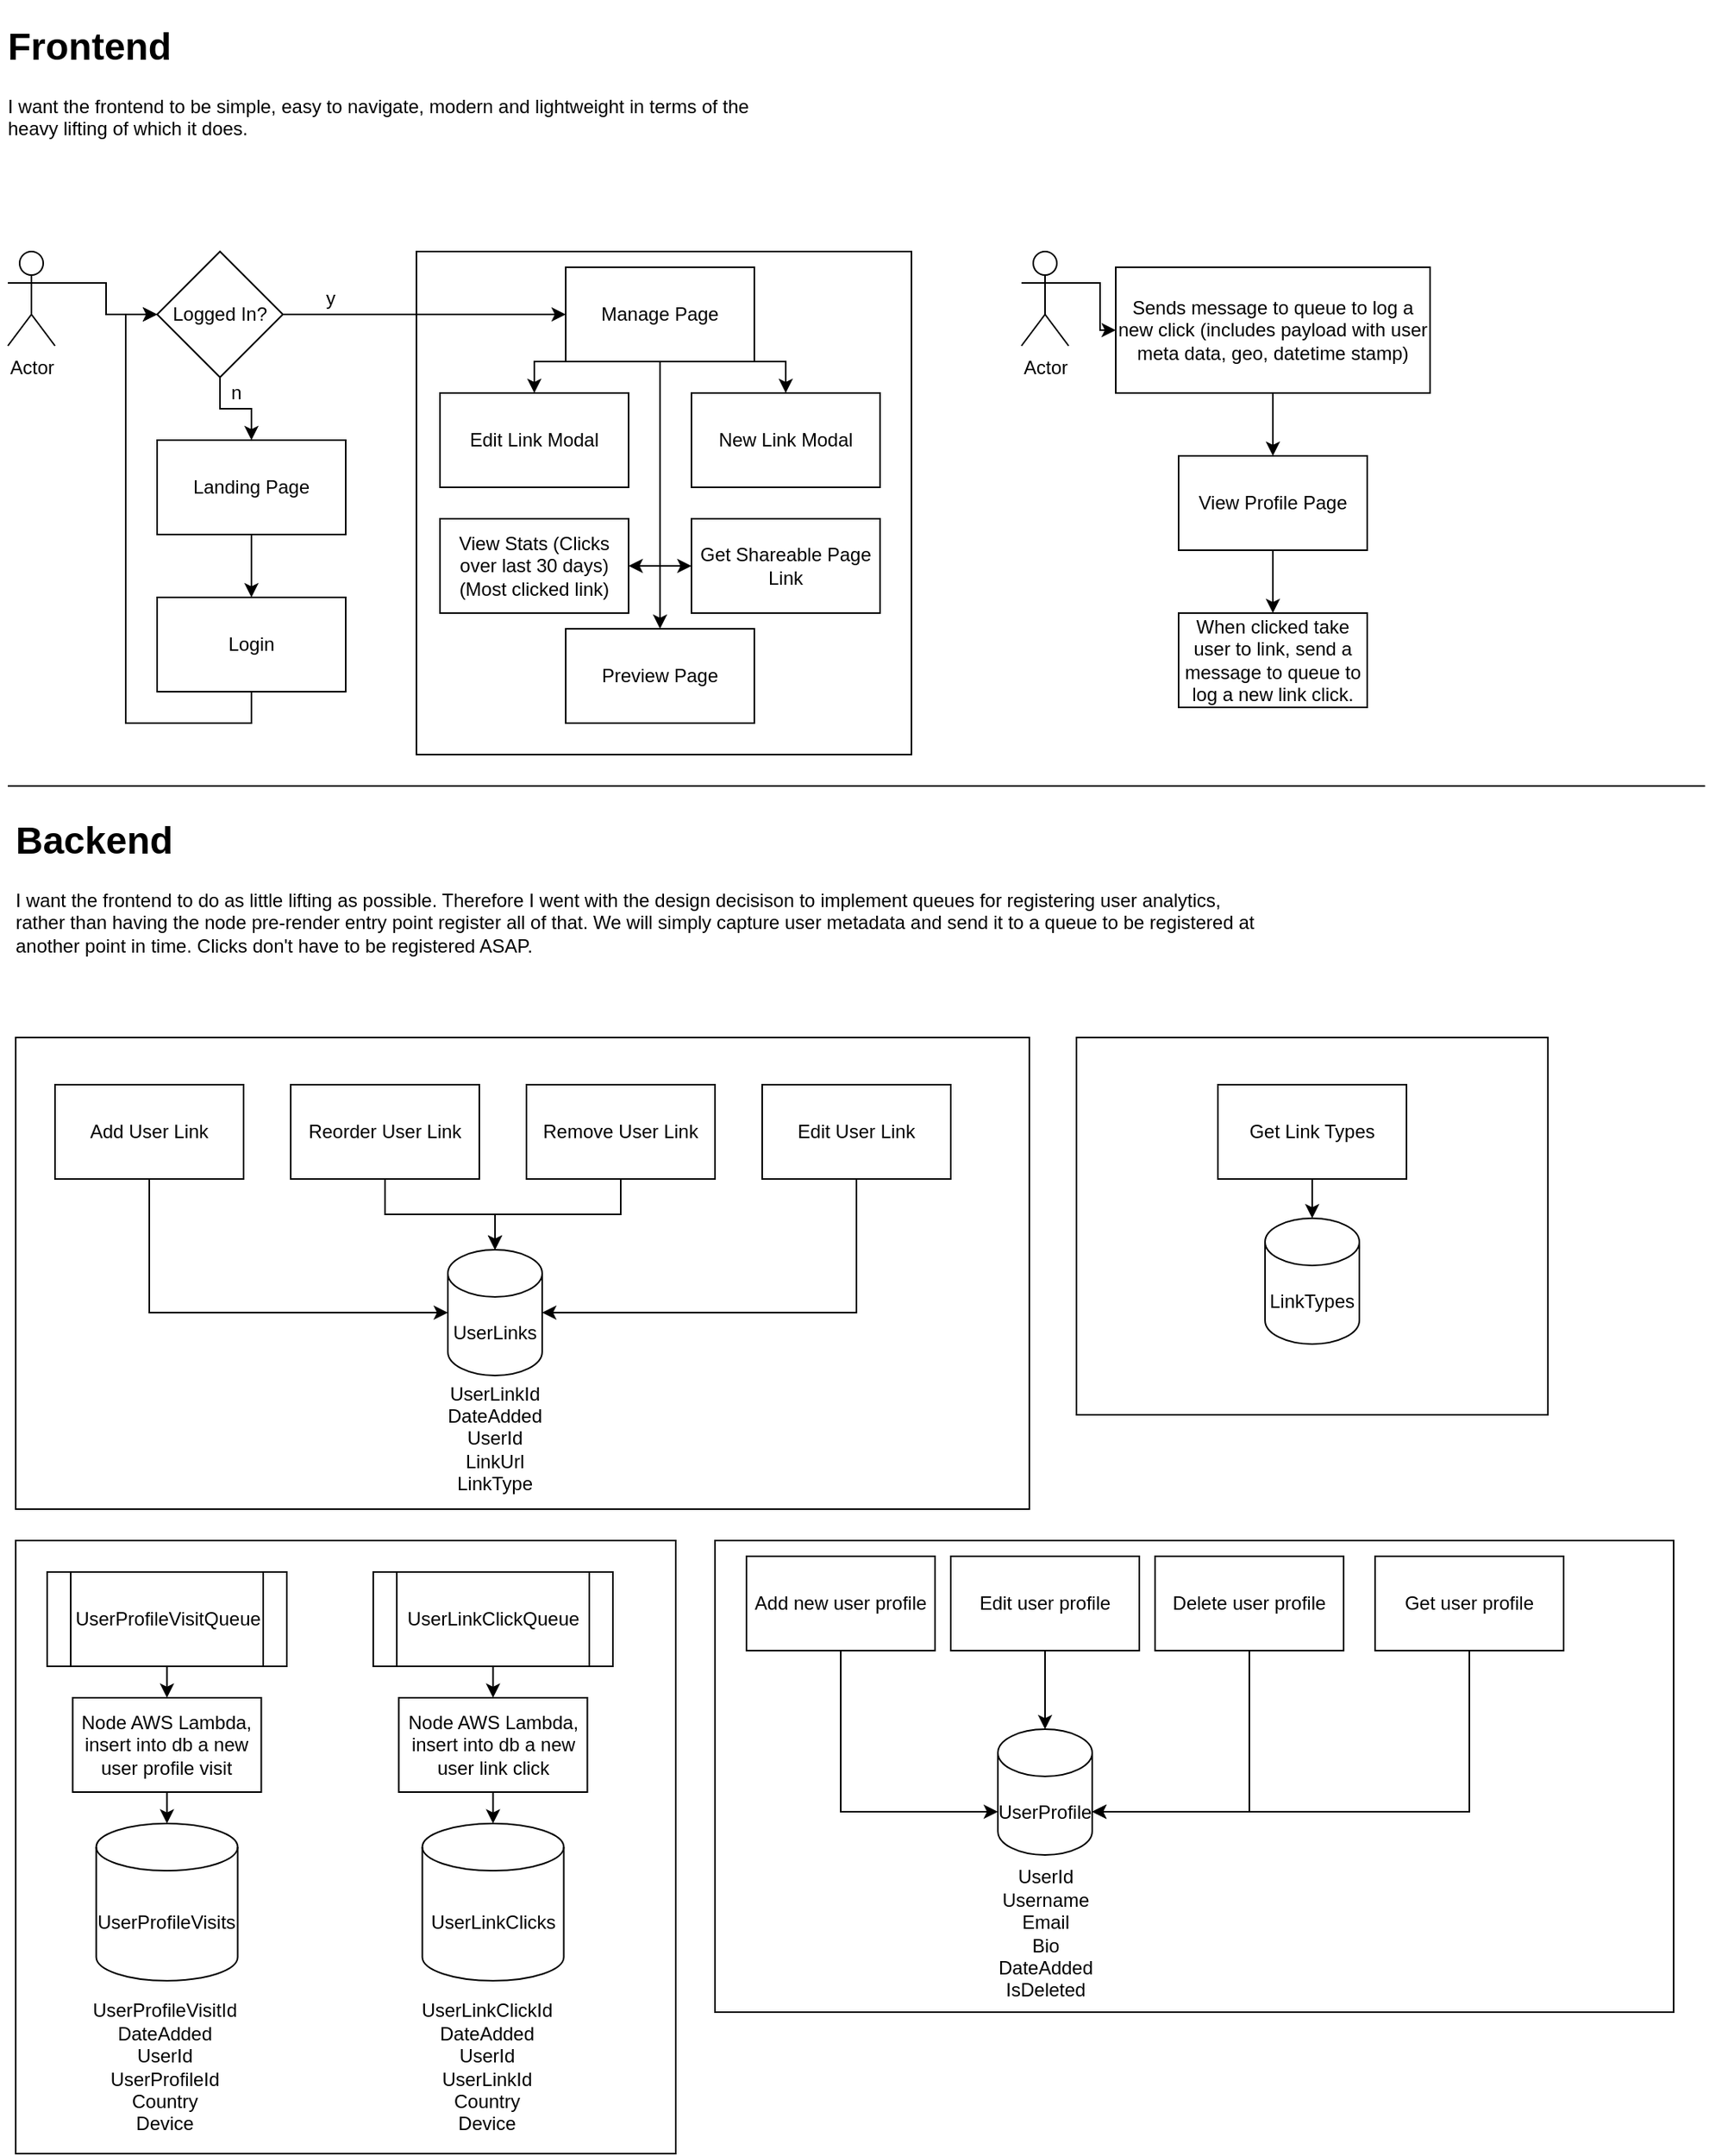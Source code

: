 <mxfile version="17.4.5" type="device"><diagram id="8ASC1xguJufbN_3gD34Q" name="Page-1"><mxGraphModel dx="1422" dy="758" grid="1" gridSize="10" guides="1" tooltips="1" connect="1" arrows="1" fold="1" page="1" pageScale="1" pageWidth="1100" pageHeight="850" math="0" shadow="0"><root><mxCell id="0"/><mxCell id="1" parent="0"/><mxCell id="tZXyoxqMs1O7RnyWs9X6-81" value="" style="rounded=0;whiteSpace=wrap;html=1;fillColor=none;" vertex="1" parent="1"><mxGeometry x="460" y="1000" width="610" height="300" as="geometry"/></mxCell><mxCell id="tZXyoxqMs1O7RnyWs9X6-37" value="" style="rounded=0;whiteSpace=wrap;html=1;fillColor=none;" vertex="1" parent="1"><mxGeometry x="270" y="180" width="315" height="320" as="geometry"/></mxCell><mxCell id="tZXyoxqMs1O7RnyWs9X6-11" value="" style="rounded=0;whiteSpace=wrap;html=1;fillColor=none;" vertex="1" parent="1"><mxGeometry x="690" y="680" width="300" height="240" as="geometry"/></mxCell><mxCell id="tZXyoxqMs1O7RnyWs9X6-9" value="" style="rounded=0;whiteSpace=wrap;html=1;fillColor=none;" vertex="1" parent="1"><mxGeometry x="15" y="680" width="645" height="300" as="geometry"/></mxCell><mxCell id="tZXyoxqMs1O7RnyWs9X6-3" value="UserLinks" style="shape=cylinder3;whiteSpace=wrap;html=1;boundedLbl=1;backgroundOutline=1;size=15;" vertex="1" parent="1"><mxGeometry x="290" y="815" width="60" height="80" as="geometry"/></mxCell><mxCell id="tZXyoxqMs1O7RnyWs9X6-4" value="LinkTypes" style="shape=cylinder3;whiteSpace=wrap;html=1;boundedLbl=1;backgroundOutline=1;size=15;" vertex="1" parent="1"><mxGeometry x="810" y="795" width="60" height="80" as="geometry"/></mxCell><mxCell id="tZXyoxqMs1O7RnyWs9X6-15" style="edgeStyle=orthogonalEdgeStyle;rounded=0;orthogonalLoop=1;jettySize=auto;html=1;exitX=0.5;exitY=1;exitDx=0;exitDy=0;entryX=0;entryY=0.5;entryDx=0;entryDy=0;entryPerimeter=0;" edge="1" parent="1" source="tZXyoxqMs1O7RnyWs9X6-5" target="tZXyoxqMs1O7RnyWs9X6-3"><mxGeometry relative="1" as="geometry"/></mxCell><mxCell id="tZXyoxqMs1O7RnyWs9X6-5" value="Add User Link" style="rounded=0;whiteSpace=wrap;html=1;" vertex="1" parent="1"><mxGeometry x="40" y="710" width="120" height="60" as="geometry"/></mxCell><mxCell id="tZXyoxqMs1O7RnyWs9X6-14" style="edgeStyle=orthogonalEdgeStyle;rounded=0;orthogonalLoop=1;jettySize=auto;html=1;exitX=0.5;exitY=1;exitDx=0;exitDy=0;" edge="1" parent="1" source="tZXyoxqMs1O7RnyWs9X6-6" target="tZXyoxqMs1O7RnyWs9X6-3"><mxGeometry relative="1" as="geometry"/></mxCell><mxCell id="tZXyoxqMs1O7RnyWs9X6-6" value="Reorder User Link" style="whiteSpace=wrap;html=1;" vertex="1" parent="1"><mxGeometry x="190" y="710" width="120" height="60" as="geometry"/></mxCell><mxCell id="tZXyoxqMs1O7RnyWs9X6-13" style="edgeStyle=orthogonalEdgeStyle;rounded=0;orthogonalLoop=1;jettySize=auto;html=1;exitX=0.5;exitY=1;exitDx=0;exitDy=0;entryX=0.5;entryY=0;entryDx=0;entryDy=0;entryPerimeter=0;" edge="1" parent="1" source="tZXyoxqMs1O7RnyWs9X6-7" target="tZXyoxqMs1O7RnyWs9X6-3"><mxGeometry relative="1" as="geometry"/></mxCell><mxCell id="tZXyoxqMs1O7RnyWs9X6-7" value="Remove User Link" style="whiteSpace=wrap;html=1;" vertex="1" parent="1"><mxGeometry x="340" y="710" width="120" height="60" as="geometry"/></mxCell><mxCell id="tZXyoxqMs1O7RnyWs9X6-12" style="edgeStyle=orthogonalEdgeStyle;rounded=0;orthogonalLoop=1;jettySize=auto;html=1;exitX=0.5;exitY=1;exitDx=0;exitDy=0;entryX=1;entryY=0.5;entryDx=0;entryDy=0;entryPerimeter=0;" edge="1" parent="1" source="tZXyoxqMs1O7RnyWs9X6-8" target="tZXyoxqMs1O7RnyWs9X6-3"><mxGeometry relative="1" as="geometry"/></mxCell><mxCell id="tZXyoxqMs1O7RnyWs9X6-8" value="Edit User Link" style="whiteSpace=wrap;html=1;" vertex="1" parent="1"><mxGeometry x="490" y="710" width="120" height="60" as="geometry"/></mxCell><mxCell id="tZXyoxqMs1O7RnyWs9X6-17" value="" style="edgeStyle=orthogonalEdgeStyle;rounded=0;orthogonalLoop=1;jettySize=auto;html=1;" edge="1" parent="1" source="tZXyoxqMs1O7RnyWs9X6-10" target="tZXyoxqMs1O7RnyWs9X6-4"><mxGeometry relative="1" as="geometry"/></mxCell><mxCell id="tZXyoxqMs1O7RnyWs9X6-10" value="Get Link Types" style="whiteSpace=wrap;html=1;fillColor=default;" vertex="1" parent="1"><mxGeometry x="780" y="710" width="120" height="60" as="geometry"/></mxCell><mxCell id="tZXyoxqMs1O7RnyWs9X6-18" value="&lt;h1&gt;Backend&lt;/h1&gt;&lt;p&gt;I want the frontend to do as little lifting as possible. Therefore I went with the design decisison to implement queues for registering user analytics, rather than having the node pre-render entry point register all of that. We will simply capture user metadata and send it to a queue to be registered at another point in time. Clicks don't have to be registered ASAP.&lt;/p&gt;" style="text;html=1;strokeColor=none;fillColor=none;spacing=5;spacingTop=-20;whiteSpace=wrap;overflow=hidden;rounded=0;" vertex="1" parent="1"><mxGeometry x="10" y="535" width="800" height="125" as="geometry"/></mxCell><mxCell id="tZXyoxqMs1O7RnyWs9X6-19" value="" style="endArrow=none;html=1;rounded=0;" edge="1" parent="1"><mxGeometry width="50" height="50" relative="1" as="geometry"><mxPoint x="10" y="520" as="sourcePoint"/><mxPoint x="1090" y="520" as="targetPoint"/></mxGeometry></mxCell><mxCell id="tZXyoxqMs1O7RnyWs9X6-29" style="edgeStyle=orthogonalEdgeStyle;rounded=0;orthogonalLoop=1;jettySize=auto;html=1;exitX=1;exitY=0.333;exitDx=0;exitDy=0;exitPerimeter=0;entryX=0;entryY=0.5;entryDx=0;entryDy=0;" edge="1" parent="1" source="tZXyoxqMs1O7RnyWs9X6-20" target="tZXyoxqMs1O7RnyWs9X6-22"><mxGeometry relative="1" as="geometry"/></mxCell><mxCell id="tZXyoxqMs1O7RnyWs9X6-20" value="Actor" style="shape=umlActor;verticalLabelPosition=bottom;verticalAlign=top;html=1;outlineConnect=0;fillColor=none;" vertex="1" parent="1"><mxGeometry x="10" y="180" width="30" height="60" as="geometry"/></mxCell><mxCell id="tZXyoxqMs1O7RnyWs9X6-38" style="edgeStyle=orthogonalEdgeStyle;rounded=0;orthogonalLoop=1;jettySize=auto;html=1;exitX=0;exitY=1;exitDx=0;exitDy=0;entryX=0.5;entryY=0;entryDx=0;entryDy=0;" edge="1" parent="1" source="tZXyoxqMs1O7RnyWs9X6-21" target="tZXyoxqMs1O7RnyWs9X6-30"><mxGeometry relative="1" as="geometry"/></mxCell><mxCell id="tZXyoxqMs1O7RnyWs9X6-39" style="edgeStyle=orthogonalEdgeStyle;rounded=0;orthogonalLoop=1;jettySize=auto;html=1;exitX=1;exitY=1;exitDx=0;exitDy=0;entryX=0.5;entryY=0;entryDx=0;entryDy=0;" edge="1" parent="1" source="tZXyoxqMs1O7RnyWs9X6-21" target="tZXyoxqMs1O7RnyWs9X6-31"><mxGeometry relative="1" as="geometry"/></mxCell><mxCell id="tZXyoxqMs1O7RnyWs9X6-40" style="edgeStyle=orthogonalEdgeStyle;rounded=0;orthogonalLoop=1;jettySize=auto;html=1;exitX=0.5;exitY=1;exitDx=0;exitDy=0;entryX=0;entryY=0.5;entryDx=0;entryDy=0;" edge="1" parent="1" source="tZXyoxqMs1O7RnyWs9X6-21" target="tZXyoxqMs1O7RnyWs9X6-35"><mxGeometry relative="1" as="geometry"/></mxCell><mxCell id="tZXyoxqMs1O7RnyWs9X6-41" style="edgeStyle=orthogonalEdgeStyle;rounded=0;orthogonalLoop=1;jettySize=auto;html=1;exitX=0.5;exitY=1;exitDx=0;exitDy=0;entryX=1;entryY=0.5;entryDx=0;entryDy=0;" edge="1" parent="1" source="tZXyoxqMs1O7RnyWs9X6-21" target="tZXyoxqMs1O7RnyWs9X6-34"><mxGeometry relative="1" as="geometry"/></mxCell><mxCell id="tZXyoxqMs1O7RnyWs9X6-42" style="edgeStyle=orthogonalEdgeStyle;rounded=0;orthogonalLoop=1;jettySize=auto;html=1;exitX=0.5;exitY=1;exitDx=0;exitDy=0;entryX=0.5;entryY=0;entryDx=0;entryDy=0;" edge="1" parent="1" source="tZXyoxqMs1O7RnyWs9X6-21" target="tZXyoxqMs1O7RnyWs9X6-36"><mxGeometry relative="1" as="geometry"/></mxCell><mxCell id="tZXyoxqMs1O7RnyWs9X6-21" value="Manage Page" style="rounded=0;whiteSpace=wrap;html=1;fillColor=none;" vertex="1" parent="1"><mxGeometry x="365" y="190" width="120" height="60" as="geometry"/></mxCell><mxCell id="tZXyoxqMs1O7RnyWs9X6-23" style="edgeStyle=orthogonalEdgeStyle;rounded=0;orthogonalLoop=1;jettySize=auto;html=1;exitX=1;exitY=0.5;exitDx=0;exitDy=0;" edge="1" parent="1" source="tZXyoxqMs1O7RnyWs9X6-22" target="tZXyoxqMs1O7RnyWs9X6-21"><mxGeometry relative="1" as="geometry"/></mxCell><mxCell id="tZXyoxqMs1O7RnyWs9X6-25" style="edgeStyle=orthogonalEdgeStyle;rounded=0;orthogonalLoop=1;jettySize=auto;html=1;exitX=0.5;exitY=1;exitDx=0;exitDy=0;entryX=0.5;entryY=0;entryDx=0;entryDy=0;" edge="1" parent="1" source="tZXyoxqMs1O7RnyWs9X6-22" target="tZXyoxqMs1O7RnyWs9X6-24"><mxGeometry relative="1" as="geometry"/></mxCell><mxCell id="tZXyoxqMs1O7RnyWs9X6-22" value="Logged In?" style="rhombus;whiteSpace=wrap;html=1;fillColor=none;" vertex="1" parent="1"><mxGeometry x="105" y="180" width="80" height="80" as="geometry"/></mxCell><mxCell id="tZXyoxqMs1O7RnyWs9X6-44" style="edgeStyle=orthogonalEdgeStyle;rounded=0;orthogonalLoop=1;jettySize=auto;html=1;exitX=0.5;exitY=1;exitDx=0;exitDy=0;entryX=0.5;entryY=0;entryDx=0;entryDy=0;" edge="1" parent="1" source="tZXyoxqMs1O7RnyWs9X6-24" target="tZXyoxqMs1O7RnyWs9X6-43"><mxGeometry relative="1" as="geometry"/></mxCell><mxCell id="tZXyoxqMs1O7RnyWs9X6-24" value="Landing Page" style="whiteSpace=wrap;html=1;fillColor=none;" vertex="1" parent="1"><mxGeometry x="105" y="300" width="120" height="60" as="geometry"/></mxCell><mxCell id="tZXyoxqMs1O7RnyWs9X6-26" value="y" style="text;html=1;align=center;verticalAlign=middle;resizable=0;points=[];autosize=1;strokeColor=none;fillColor=none;" vertex="1" parent="1"><mxGeometry x="205" y="200" width="20" height="20" as="geometry"/></mxCell><mxCell id="tZXyoxqMs1O7RnyWs9X6-27" value="n" style="text;html=1;align=center;verticalAlign=middle;resizable=0;points=[];autosize=1;strokeColor=none;fillColor=none;" vertex="1" parent="1"><mxGeometry x="145" y="260" width="20" height="20" as="geometry"/></mxCell><mxCell id="tZXyoxqMs1O7RnyWs9X6-30" value="Edit Link Modal" style="rounded=0;whiteSpace=wrap;html=1;fillColor=none;" vertex="1" parent="1"><mxGeometry x="285" y="270" width="120" height="60" as="geometry"/></mxCell><mxCell id="tZXyoxqMs1O7RnyWs9X6-31" value="New Link Modal" style="whiteSpace=wrap;html=1;fillColor=none;" vertex="1" parent="1"><mxGeometry x="445" y="270" width="120" height="60" as="geometry"/></mxCell><mxCell id="tZXyoxqMs1O7RnyWs9X6-34" value="View Stats (Clicks over last 30 days) (Most clicked link)" style="whiteSpace=wrap;html=1;fillColor=none;" vertex="1" parent="1"><mxGeometry x="285" y="350" width="120" height="60" as="geometry"/></mxCell><mxCell id="tZXyoxqMs1O7RnyWs9X6-35" value="Get Shareable Page Link" style="whiteSpace=wrap;html=1;fillColor=none;" vertex="1" parent="1"><mxGeometry x="445" y="350" width="120" height="60" as="geometry"/></mxCell><mxCell id="tZXyoxqMs1O7RnyWs9X6-36" value="Preview Page" style="whiteSpace=wrap;html=1;fillColor=none;" vertex="1" parent="1"><mxGeometry x="365" y="420" width="120" height="60" as="geometry"/></mxCell><mxCell id="tZXyoxqMs1O7RnyWs9X6-45" style="edgeStyle=orthogonalEdgeStyle;rounded=0;orthogonalLoop=1;jettySize=auto;html=1;exitX=0.5;exitY=1;exitDx=0;exitDy=0;entryX=0;entryY=0.5;entryDx=0;entryDy=0;" edge="1" parent="1" source="tZXyoxqMs1O7RnyWs9X6-43" target="tZXyoxqMs1O7RnyWs9X6-22"><mxGeometry relative="1" as="geometry"/></mxCell><mxCell id="tZXyoxqMs1O7RnyWs9X6-43" value="Login" style="whiteSpace=wrap;html=1;fillColor=none;" vertex="1" parent="1"><mxGeometry x="105" y="400" width="120" height="60" as="geometry"/></mxCell><mxCell id="tZXyoxqMs1O7RnyWs9X6-51" style="edgeStyle=orthogonalEdgeStyle;rounded=0;orthogonalLoop=1;jettySize=auto;html=1;exitX=1;exitY=0.333;exitDx=0;exitDy=0;exitPerimeter=0;entryX=0;entryY=0.5;entryDx=0;entryDy=0;" edge="1" parent="1" source="tZXyoxqMs1O7RnyWs9X6-46" target="tZXyoxqMs1O7RnyWs9X6-48"><mxGeometry relative="1" as="geometry"/></mxCell><mxCell id="tZXyoxqMs1O7RnyWs9X6-46" value="Actor" style="shape=umlActor;verticalLabelPosition=bottom;verticalAlign=top;html=1;outlineConnect=0;fillColor=none;" vertex="1" parent="1"><mxGeometry x="655" y="180" width="30" height="60" as="geometry"/></mxCell><mxCell id="tZXyoxqMs1O7RnyWs9X6-50" style="edgeStyle=orthogonalEdgeStyle;rounded=0;orthogonalLoop=1;jettySize=auto;html=1;exitX=0.5;exitY=1;exitDx=0;exitDy=0;entryX=0.5;entryY=0;entryDx=0;entryDy=0;" edge="1" parent="1" source="tZXyoxqMs1O7RnyWs9X6-48" target="tZXyoxqMs1O7RnyWs9X6-49"><mxGeometry relative="1" as="geometry"/></mxCell><mxCell id="tZXyoxqMs1O7RnyWs9X6-48" value="Sends message to queue to log a new click (includes payload with user meta data, geo, datetime stamp)" style="rounded=0;whiteSpace=wrap;html=1;fillColor=none;" vertex="1" parent="1"><mxGeometry x="715" y="190" width="200" height="80" as="geometry"/></mxCell><mxCell id="tZXyoxqMs1O7RnyWs9X6-53" style="edgeStyle=orthogonalEdgeStyle;rounded=0;orthogonalLoop=1;jettySize=auto;html=1;exitX=0.5;exitY=1;exitDx=0;exitDy=0;entryX=0.5;entryY=0;entryDx=0;entryDy=0;" edge="1" parent="1" source="tZXyoxqMs1O7RnyWs9X6-49" target="tZXyoxqMs1O7RnyWs9X6-52"><mxGeometry relative="1" as="geometry"/></mxCell><mxCell id="tZXyoxqMs1O7RnyWs9X6-49" value="View Profile Page" style="whiteSpace=wrap;html=1;fillColor=none;" vertex="1" parent="1"><mxGeometry x="755" y="310" width="120" height="60" as="geometry"/></mxCell><mxCell id="tZXyoxqMs1O7RnyWs9X6-52" value="When clicked take user to link, send a message to queue to log a new link click." style="rounded=0;whiteSpace=wrap;html=1;fillColor=none;" vertex="1" parent="1"><mxGeometry x="755" y="410" width="120" height="60" as="geometry"/></mxCell><mxCell id="tZXyoxqMs1O7RnyWs9X6-55" value="UserProfile" style="shape=cylinder3;whiteSpace=wrap;html=1;boundedLbl=1;backgroundOutline=1;size=15;fillColor=none;" vertex="1" parent="1"><mxGeometry x="640" y="1120" width="60" height="80" as="geometry"/></mxCell><mxCell id="tZXyoxqMs1O7RnyWs9X6-56" value="UserLinkId&lt;br&gt;DateAdded&lt;br&gt;UserId&lt;br&gt;LinkUrl&lt;br&gt;LinkType" style="text;html=1;strokeColor=none;fillColor=none;align=center;verticalAlign=middle;whiteSpace=wrap;rounded=0;" vertex="1" parent="1"><mxGeometry x="290" y="920" width="60" height="30" as="geometry"/></mxCell><mxCell id="tZXyoxqMs1O7RnyWs9X6-59" value="UserLinkClicks" style="shape=cylinder3;whiteSpace=wrap;html=1;boundedLbl=1;backgroundOutline=1;size=15;fillColor=none;" vertex="1" parent="1"><mxGeometry x="273.75" y="1180" width="90" height="100" as="geometry"/></mxCell><mxCell id="tZXyoxqMs1O7RnyWs9X6-64" style="edgeStyle=orthogonalEdgeStyle;rounded=0;orthogonalLoop=1;jettySize=auto;html=1;exitX=0.5;exitY=1;exitDx=0;exitDy=0;entryX=0.5;entryY=0;entryDx=0;entryDy=0;" edge="1" parent="1" source="tZXyoxqMs1O7RnyWs9X6-60" target="tZXyoxqMs1O7RnyWs9X6-62"><mxGeometry relative="1" as="geometry"/></mxCell><mxCell id="tZXyoxqMs1O7RnyWs9X6-60" value="UserLinkClickQueue" style="shape=process;whiteSpace=wrap;html=1;backgroundOutline=1;fillColor=none;" vertex="1" parent="1"><mxGeometry x="242.5" y="1020" width="152.5" height="60" as="geometry"/></mxCell><mxCell id="tZXyoxqMs1O7RnyWs9X6-63" style="edgeStyle=orthogonalEdgeStyle;rounded=0;orthogonalLoop=1;jettySize=auto;html=1;exitX=0.5;exitY=1;exitDx=0;exitDy=0;entryX=0.5;entryY=0;entryDx=0;entryDy=0;entryPerimeter=0;" edge="1" parent="1" source="tZXyoxqMs1O7RnyWs9X6-62" target="tZXyoxqMs1O7RnyWs9X6-59"><mxGeometry relative="1" as="geometry"/></mxCell><mxCell id="tZXyoxqMs1O7RnyWs9X6-62" value="Node AWS Lambda, insert into db a new user link click" style="whiteSpace=wrap;html=1;fillColor=none;" vertex="1" parent="1"><mxGeometry x="258.75" y="1100" width="120" height="60" as="geometry"/></mxCell><mxCell id="tZXyoxqMs1O7RnyWs9X6-65" value="UserProfileVisits" style="shape=cylinder3;whiteSpace=wrap;html=1;boundedLbl=1;backgroundOutline=1;size=15;fillColor=none;" vertex="1" parent="1"><mxGeometry x="66.25" y="1180" width="90" height="100" as="geometry"/></mxCell><mxCell id="tZXyoxqMs1O7RnyWs9X6-66" style="edgeStyle=orthogonalEdgeStyle;rounded=0;orthogonalLoop=1;jettySize=auto;html=1;exitX=0.5;exitY=1;exitDx=0;exitDy=0;entryX=0.5;entryY=0;entryDx=0;entryDy=0;" edge="1" parent="1" source="tZXyoxqMs1O7RnyWs9X6-67" target="tZXyoxqMs1O7RnyWs9X6-69"><mxGeometry relative="1" as="geometry"/></mxCell><mxCell id="tZXyoxqMs1O7RnyWs9X6-67" value="UserProfileVisitQueue" style="shape=process;whiteSpace=wrap;html=1;backgroundOutline=1;fillColor=none;" vertex="1" parent="1"><mxGeometry x="35" y="1020" width="152.5" height="60" as="geometry"/></mxCell><mxCell id="tZXyoxqMs1O7RnyWs9X6-68" style="edgeStyle=orthogonalEdgeStyle;rounded=0;orthogonalLoop=1;jettySize=auto;html=1;exitX=0.5;exitY=1;exitDx=0;exitDy=0;entryX=0.5;entryY=0;entryDx=0;entryDy=0;entryPerimeter=0;" edge="1" parent="1" source="tZXyoxqMs1O7RnyWs9X6-69" target="tZXyoxqMs1O7RnyWs9X6-65"><mxGeometry relative="1" as="geometry"/></mxCell><mxCell id="tZXyoxqMs1O7RnyWs9X6-69" value="Node AWS Lambda, insert into db a new user profile visit" style="whiteSpace=wrap;html=1;fillColor=none;" vertex="1" parent="1"><mxGeometry x="51.25" y="1100" width="120" height="60" as="geometry"/></mxCell><mxCell id="tZXyoxqMs1O7RnyWs9X6-70" value="UserProfileVisitId&lt;br&gt;DateAdded&lt;br&gt;UserId&lt;br&gt;UserProfileId&lt;br&gt;Country&lt;br&gt;Device" style="text;html=1;strokeColor=none;fillColor=none;align=center;verticalAlign=middle;whiteSpace=wrap;rounded=0;" vertex="1" parent="1"><mxGeometry x="80" y="1320" width="60" height="30" as="geometry"/></mxCell><mxCell id="tZXyoxqMs1O7RnyWs9X6-73" value="UserLinkClickId&lt;br&gt;DateAdded&lt;br&gt;UserId&lt;br&gt;UserLinkId&lt;br&gt;Country&lt;br&gt;Device" style="text;html=1;strokeColor=none;fillColor=none;align=center;verticalAlign=middle;whiteSpace=wrap;rounded=0;" vertex="1" parent="1"><mxGeometry x="285" y="1320" width="60" height="30" as="geometry"/></mxCell><mxCell id="tZXyoxqMs1O7RnyWs9X6-74" value="UserId&lt;br&gt;Username&lt;br&gt;Email&lt;br&gt;Bio&lt;br&gt;DateAdded&lt;br&gt;IsDeleted" style="text;html=1;align=center;verticalAlign=middle;resizable=0;points=[];autosize=1;strokeColor=none;fillColor=none;" vertex="1" parent="1"><mxGeometry x="630" y="1205" width="80" height="90" as="geometry"/></mxCell><mxCell id="tZXyoxqMs1O7RnyWs9X6-78" style="edgeStyle=orthogonalEdgeStyle;rounded=0;orthogonalLoop=1;jettySize=auto;html=1;exitX=0.5;exitY=1;exitDx=0;exitDy=0;entryX=0;entryY=0;entryDx=0;entryDy=52.5;entryPerimeter=0;" edge="1" parent="1" source="tZXyoxqMs1O7RnyWs9X6-75" target="tZXyoxqMs1O7RnyWs9X6-55"><mxGeometry relative="1" as="geometry"/></mxCell><mxCell id="tZXyoxqMs1O7RnyWs9X6-75" value="Add new user profile" style="whiteSpace=wrap;html=1;fillColor=none;" vertex="1" parent="1"><mxGeometry x="480" y="1010" width="120" height="60" as="geometry"/></mxCell><mxCell id="tZXyoxqMs1O7RnyWs9X6-79" style="edgeStyle=orthogonalEdgeStyle;rounded=0;orthogonalLoop=1;jettySize=auto;html=1;exitX=0.5;exitY=1;exitDx=0;exitDy=0;entryX=0.5;entryY=0;entryDx=0;entryDy=0;entryPerimeter=0;" edge="1" parent="1" source="tZXyoxqMs1O7RnyWs9X6-76" target="tZXyoxqMs1O7RnyWs9X6-55"><mxGeometry relative="1" as="geometry"/></mxCell><mxCell id="tZXyoxqMs1O7RnyWs9X6-76" value="Edit user profile" style="whiteSpace=wrap;html=1;fillColor=none;" vertex="1" parent="1"><mxGeometry x="610" y="1010" width="120" height="60" as="geometry"/></mxCell><mxCell id="tZXyoxqMs1O7RnyWs9X6-80" style="edgeStyle=orthogonalEdgeStyle;rounded=0;orthogonalLoop=1;jettySize=auto;html=1;exitX=0.5;exitY=1;exitDx=0;exitDy=0;entryX=1;entryY=0;entryDx=0;entryDy=52.5;entryPerimeter=0;" edge="1" parent="1" source="tZXyoxqMs1O7RnyWs9X6-77" target="tZXyoxqMs1O7RnyWs9X6-55"><mxGeometry relative="1" as="geometry"/></mxCell><mxCell id="tZXyoxqMs1O7RnyWs9X6-77" value="Delete user profile" style="whiteSpace=wrap;html=1;fillColor=none;" vertex="1" parent="1"><mxGeometry x="740" y="1010" width="120" height="60" as="geometry"/></mxCell><mxCell id="tZXyoxqMs1O7RnyWs9X6-82" value="" style="rounded=0;whiteSpace=wrap;html=1;fillColor=none;" vertex="1" parent="1"><mxGeometry x="15" y="1000" width="420" height="390" as="geometry"/></mxCell><mxCell id="tZXyoxqMs1O7RnyWs9X6-84" style="edgeStyle=orthogonalEdgeStyle;rounded=0;orthogonalLoop=1;jettySize=auto;html=1;exitX=0.5;exitY=1;exitDx=0;exitDy=0;entryX=1;entryY=0;entryDx=0;entryDy=52.5;entryPerimeter=0;" edge="1" parent="1" source="tZXyoxqMs1O7RnyWs9X6-83" target="tZXyoxqMs1O7RnyWs9X6-55"><mxGeometry relative="1" as="geometry"/></mxCell><mxCell id="tZXyoxqMs1O7RnyWs9X6-83" value="Get user profile" style="whiteSpace=wrap;html=1;fillColor=none;" vertex="1" parent="1"><mxGeometry x="880" y="1010" width="120" height="60" as="geometry"/></mxCell><mxCell id="tZXyoxqMs1O7RnyWs9X6-85" value="&lt;h1&gt;Frontend&lt;/h1&gt;&lt;p&gt;I want the frontend to be simple, easy to navigate, modern and lightweight in terms of the heavy lifting of which it does.&lt;/p&gt;" style="text;html=1;strokeColor=none;fillColor=none;spacing=5;spacingTop=-20;whiteSpace=wrap;overflow=hidden;rounded=0;" vertex="1" parent="1"><mxGeometry x="5" y="30" width="495" height="130" as="geometry"/></mxCell></root></mxGraphModel></diagram></mxfile>
